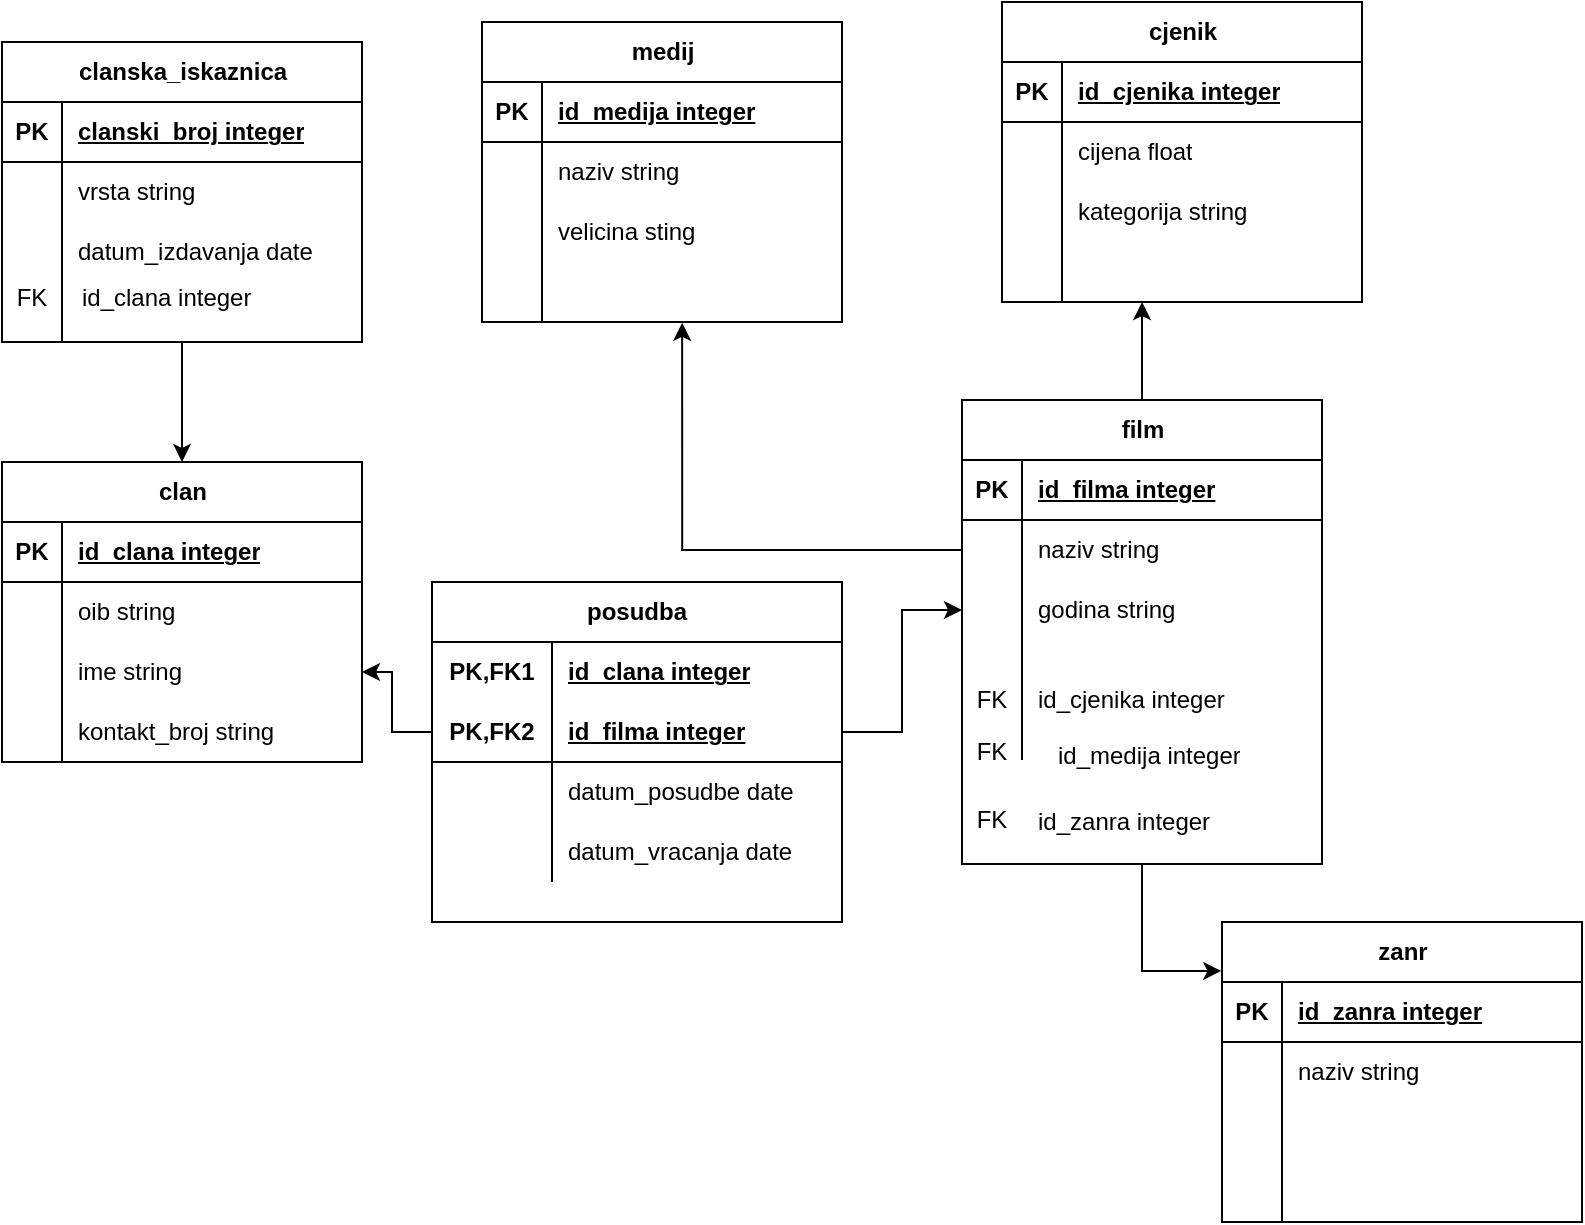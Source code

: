 <mxfile version="22.0.8" type="github">
  <diagram name="Page-1" id="g2O_qIjIIsldo5YEDlt4">
    <mxGraphModel dx="1002" dy="569" grid="1" gridSize="10" guides="1" tooltips="1" connect="1" arrows="1" fold="1" page="1" pageScale="1" pageWidth="850" pageHeight="1100" math="0" shadow="0">
      <root>
        <mxCell id="0" />
        <mxCell id="1" parent="0" />
        <mxCell id="cH8k-NXWdVs0Xkijq1Gc-28" value="clan" style="shape=table;startSize=30;container=1;collapsible=1;childLayout=tableLayout;fixedRows=1;rowLines=0;fontStyle=1;align=center;resizeLast=1;html=1;" vertex="1" parent="1">
          <mxGeometry x="30" y="270" width="180" height="150" as="geometry" />
        </mxCell>
        <mxCell id="cH8k-NXWdVs0Xkijq1Gc-29" value="" style="shape=tableRow;horizontal=0;startSize=0;swimlaneHead=0;swimlaneBody=0;fillColor=none;collapsible=0;dropTarget=0;points=[[0,0.5],[1,0.5]];portConstraint=eastwest;top=0;left=0;right=0;bottom=1;" vertex="1" parent="cH8k-NXWdVs0Xkijq1Gc-28">
          <mxGeometry y="30" width="180" height="30" as="geometry" />
        </mxCell>
        <mxCell id="cH8k-NXWdVs0Xkijq1Gc-30" value="PK" style="shape=partialRectangle;connectable=0;fillColor=none;top=0;left=0;bottom=0;right=0;fontStyle=1;overflow=hidden;whiteSpace=wrap;html=1;" vertex="1" parent="cH8k-NXWdVs0Xkijq1Gc-29">
          <mxGeometry width="30" height="30" as="geometry">
            <mxRectangle width="30" height="30" as="alternateBounds" />
          </mxGeometry>
        </mxCell>
        <mxCell id="cH8k-NXWdVs0Xkijq1Gc-31" value="id_clana integer" style="shape=partialRectangle;connectable=0;fillColor=none;top=0;left=0;bottom=0;right=0;align=left;spacingLeft=6;fontStyle=5;overflow=hidden;whiteSpace=wrap;html=1;" vertex="1" parent="cH8k-NXWdVs0Xkijq1Gc-29">
          <mxGeometry x="30" width="150" height="30" as="geometry">
            <mxRectangle width="150" height="30" as="alternateBounds" />
          </mxGeometry>
        </mxCell>
        <mxCell id="cH8k-NXWdVs0Xkijq1Gc-32" value="" style="shape=tableRow;horizontal=0;startSize=0;swimlaneHead=0;swimlaneBody=0;fillColor=none;collapsible=0;dropTarget=0;points=[[0,0.5],[1,0.5]];portConstraint=eastwest;top=0;left=0;right=0;bottom=0;" vertex="1" parent="cH8k-NXWdVs0Xkijq1Gc-28">
          <mxGeometry y="60" width="180" height="30" as="geometry" />
        </mxCell>
        <mxCell id="cH8k-NXWdVs0Xkijq1Gc-33" value="" style="shape=partialRectangle;connectable=0;fillColor=none;top=0;left=0;bottom=0;right=0;editable=1;overflow=hidden;whiteSpace=wrap;html=1;" vertex="1" parent="cH8k-NXWdVs0Xkijq1Gc-32">
          <mxGeometry width="30" height="30" as="geometry">
            <mxRectangle width="30" height="30" as="alternateBounds" />
          </mxGeometry>
        </mxCell>
        <mxCell id="cH8k-NXWdVs0Xkijq1Gc-34" value="oib string" style="shape=partialRectangle;connectable=0;fillColor=none;top=0;left=0;bottom=0;right=0;align=left;spacingLeft=6;overflow=hidden;whiteSpace=wrap;html=1;" vertex="1" parent="cH8k-NXWdVs0Xkijq1Gc-32">
          <mxGeometry x="30" width="150" height="30" as="geometry">
            <mxRectangle width="150" height="30" as="alternateBounds" />
          </mxGeometry>
        </mxCell>
        <mxCell id="cH8k-NXWdVs0Xkijq1Gc-35" value="" style="shape=tableRow;horizontal=0;startSize=0;swimlaneHead=0;swimlaneBody=0;fillColor=none;collapsible=0;dropTarget=0;points=[[0,0.5],[1,0.5]];portConstraint=eastwest;top=0;left=0;right=0;bottom=0;" vertex="1" parent="cH8k-NXWdVs0Xkijq1Gc-28">
          <mxGeometry y="90" width="180" height="30" as="geometry" />
        </mxCell>
        <mxCell id="cH8k-NXWdVs0Xkijq1Gc-36" value="" style="shape=partialRectangle;connectable=0;fillColor=none;top=0;left=0;bottom=0;right=0;editable=1;overflow=hidden;whiteSpace=wrap;html=1;" vertex="1" parent="cH8k-NXWdVs0Xkijq1Gc-35">
          <mxGeometry width="30" height="30" as="geometry">
            <mxRectangle width="30" height="30" as="alternateBounds" />
          </mxGeometry>
        </mxCell>
        <mxCell id="cH8k-NXWdVs0Xkijq1Gc-37" value="ime string&lt;span style=&quot;white-space: pre;&quot;&gt;&#x9;&lt;/span&gt;&lt;span style=&quot;white-space: pre;&quot;&gt;&#x9;&lt;/span&gt;" style="shape=partialRectangle;connectable=0;fillColor=none;top=0;left=0;bottom=0;right=0;align=left;spacingLeft=6;overflow=hidden;whiteSpace=wrap;html=1;" vertex="1" parent="cH8k-NXWdVs0Xkijq1Gc-35">
          <mxGeometry x="30" width="150" height="30" as="geometry">
            <mxRectangle width="150" height="30" as="alternateBounds" />
          </mxGeometry>
        </mxCell>
        <mxCell id="cH8k-NXWdVs0Xkijq1Gc-38" value="" style="shape=tableRow;horizontal=0;startSize=0;swimlaneHead=0;swimlaneBody=0;fillColor=none;collapsible=0;dropTarget=0;points=[[0,0.5],[1,0.5]];portConstraint=eastwest;top=0;left=0;right=0;bottom=0;" vertex="1" parent="cH8k-NXWdVs0Xkijq1Gc-28">
          <mxGeometry y="120" width="180" height="30" as="geometry" />
        </mxCell>
        <mxCell id="cH8k-NXWdVs0Xkijq1Gc-39" value="" style="shape=partialRectangle;connectable=0;fillColor=none;top=0;left=0;bottom=0;right=0;editable=1;overflow=hidden;whiteSpace=wrap;html=1;" vertex="1" parent="cH8k-NXWdVs0Xkijq1Gc-38">
          <mxGeometry width="30" height="30" as="geometry">
            <mxRectangle width="30" height="30" as="alternateBounds" />
          </mxGeometry>
        </mxCell>
        <mxCell id="cH8k-NXWdVs0Xkijq1Gc-40" value="kontakt_broj string" style="shape=partialRectangle;connectable=0;fillColor=none;top=0;left=0;bottom=0;right=0;align=left;spacingLeft=6;overflow=hidden;whiteSpace=wrap;html=1;" vertex="1" parent="cH8k-NXWdVs0Xkijq1Gc-38">
          <mxGeometry x="30" width="150" height="30" as="geometry">
            <mxRectangle width="150" height="30" as="alternateBounds" />
          </mxGeometry>
        </mxCell>
        <mxCell id="cH8k-NXWdVs0Xkijq1Gc-126" style="edgeStyle=orthogonalEdgeStyle;rounded=0;orthogonalLoop=1;jettySize=auto;html=1;entryX=0.5;entryY=0;entryDx=0;entryDy=0;" edge="1" parent="1" source="cH8k-NXWdVs0Xkijq1Gc-41" target="cH8k-NXWdVs0Xkijq1Gc-28">
          <mxGeometry relative="1" as="geometry" />
        </mxCell>
        <mxCell id="cH8k-NXWdVs0Xkijq1Gc-41" value="clanska_iskaznica" style="shape=table;startSize=30;container=1;collapsible=1;childLayout=tableLayout;fixedRows=1;rowLines=0;fontStyle=1;align=center;resizeLast=1;html=1;" vertex="1" parent="1">
          <mxGeometry x="30" y="60" width="180" height="150" as="geometry" />
        </mxCell>
        <mxCell id="cH8k-NXWdVs0Xkijq1Gc-42" value="" style="shape=tableRow;horizontal=0;startSize=0;swimlaneHead=0;swimlaneBody=0;fillColor=none;collapsible=0;dropTarget=0;points=[[0,0.5],[1,0.5]];portConstraint=eastwest;top=0;left=0;right=0;bottom=1;" vertex="1" parent="cH8k-NXWdVs0Xkijq1Gc-41">
          <mxGeometry y="30" width="180" height="30" as="geometry" />
        </mxCell>
        <mxCell id="cH8k-NXWdVs0Xkijq1Gc-43" value="PK" style="shape=partialRectangle;connectable=0;fillColor=none;top=0;left=0;bottom=0;right=0;fontStyle=1;overflow=hidden;whiteSpace=wrap;html=1;" vertex="1" parent="cH8k-NXWdVs0Xkijq1Gc-42">
          <mxGeometry width="30" height="30" as="geometry">
            <mxRectangle width="30" height="30" as="alternateBounds" />
          </mxGeometry>
        </mxCell>
        <mxCell id="cH8k-NXWdVs0Xkijq1Gc-44" value="clanski_broj integer" style="shape=partialRectangle;connectable=0;fillColor=none;top=0;left=0;bottom=0;right=0;align=left;spacingLeft=6;fontStyle=5;overflow=hidden;whiteSpace=wrap;html=1;" vertex="1" parent="cH8k-NXWdVs0Xkijq1Gc-42">
          <mxGeometry x="30" width="150" height="30" as="geometry">
            <mxRectangle width="150" height="30" as="alternateBounds" />
          </mxGeometry>
        </mxCell>
        <mxCell id="cH8k-NXWdVs0Xkijq1Gc-45" value="" style="shape=tableRow;horizontal=0;startSize=0;swimlaneHead=0;swimlaneBody=0;fillColor=none;collapsible=0;dropTarget=0;points=[[0,0.5],[1,0.5]];portConstraint=eastwest;top=0;left=0;right=0;bottom=0;" vertex="1" parent="cH8k-NXWdVs0Xkijq1Gc-41">
          <mxGeometry y="60" width="180" height="30" as="geometry" />
        </mxCell>
        <mxCell id="cH8k-NXWdVs0Xkijq1Gc-46" value="" style="shape=partialRectangle;connectable=0;fillColor=none;top=0;left=0;bottom=0;right=0;editable=1;overflow=hidden;whiteSpace=wrap;html=1;" vertex="1" parent="cH8k-NXWdVs0Xkijq1Gc-45">
          <mxGeometry width="30" height="30" as="geometry">
            <mxRectangle width="30" height="30" as="alternateBounds" />
          </mxGeometry>
        </mxCell>
        <mxCell id="cH8k-NXWdVs0Xkijq1Gc-47" value="vrsta string" style="shape=partialRectangle;connectable=0;fillColor=none;top=0;left=0;bottom=0;right=0;align=left;spacingLeft=6;overflow=hidden;whiteSpace=wrap;html=1;" vertex="1" parent="cH8k-NXWdVs0Xkijq1Gc-45">
          <mxGeometry x="30" width="150" height="30" as="geometry">
            <mxRectangle width="150" height="30" as="alternateBounds" />
          </mxGeometry>
        </mxCell>
        <mxCell id="cH8k-NXWdVs0Xkijq1Gc-48" value="" style="shape=tableRow;horizontal=0;startSize=0;swimlaneHead=0;swimlaneBody=0;fillColor=none;collapsible=0;dropTarget=0;points=[[0,0.5],[1,0.5]];portConstraint=eastwest;top=0;left=0;right=0;bottom=0;" vertex="1" parent="cH8k-NXWdVs0Xkijq1Gc-41">
          <mxGeometry y="90" width="180" height="30" as="geometry" />
        </mxCell>
        <mxCell id="cH8k-NXWdVs0Xkijq1Gc-49" value="" style="shape=partialRectangle;connectable=0;fillColor=none;top=0;left=0;bottom=0;right=0;editable=1;overflow=hidden;whiteSpace=wrap;html=1;" vertex="1" parent="cH8k-NXWdVs0Xkijq1Gc-48">
          <mxGeometry width="30" height="30" as="geometry">
            <mxRectangle width="30" height="30" as="alternateBounds" />
          </mxGeometry>
        </mxCell>
        <mxCell id="cH8k-NXWdVs0Xkijq1Gc-50" value="datum_izdavanja date" style="shape=partialRectangle;connectable=0;fillColor=none;top=0;left=0;bottom=0;right=0;align=left;spacingLeft=6;overflow=hidden;whiteSpace=wrap;html=1;" vertex="1" parent="cH8k-NXWdVs0Xkijq1Gc-48">
          <mxGeometry x="30" width="150" height="30" as="geometry">
            <mxRectangle width="150" height="30" as="alternateBounds" />
          </mxGeometry>
        </mxCell>
        <mxCell id="cH8k-NXWdVs0Xkijq1Gc-51" value="" style="shape=tableRow;horizontal=0;startSize=0;swimlaneHead=0;swimlaneBody=0;fillColor=none;collapsible=0;dropTarget=0;points=[[0,0.5],[1,0.5]];portConstraint=eastwest;top=0;left=0;right=0;bottom=0;" vertex="1" parent="cH8k-NXWdVs0Xkijq1Gc-41">
          <mxGeometry y="120" width="180" height="30" as="geometry" />
        </mxCell>
        <mxCell id="cH8k-NXWdVs0Xkijq1Gc-52" value="" style="shape=partialRectangle;connectable=0;fillColor=none;top=0;left=0;bottom=0;right=0;editable=1;overflow=hidden;whiteSpace=wrap;html=1;" vertex="1" parent="cH8k-NXWdVs0Xkijq1Gc-51">
          <mxGeometry width="30" height="30" as="geometry">
            <mxRectangle width="30" height="30" as="alternateBounds" />
          </mxGeometry>
        </mxCell>
        <mxCell id="cH8k-NXWdVs0Xkijq1Gc-53" value="" style="shape=partialRectangle;connectable=0;fillColor=none;top=0;left=0;bottom=0;right=0;align=left;spacingLeft=6;overflow=hidden;whiteSpace=wrap;html=1;" vertex="1" parent="cH8k-NXWdVs0Xkijq1Gc-51">
          <mxGeometry x="30" width="150" height="30" as="geometry">
            <mxRectangle width="150" height="30" as="alternateBounds" />
          </mxGeometry>
        </mxCell>
        <mxCell id="cH8k-NXWdVs0Xkijq1Gc-54" value="film" style="shape=table;startSize=30;container=1;collapsible=1;childLayout=tableLayout;fixedRows=1;rowLines=0;fontStyle=1;align=center;resizeLast=1;html=1;" vertex="1" parent="1">
          <mxGeometry x="510" y="239" width="180" height="232" as="geometry" />
        </mxCell>
        <mxCell id="cH8k-NXWdVs0Xkijq1Gc-55" value="" style="shape=tableRow;horizontal=0;startSize=0;swimlaneHead=0;swimlaneBody=0;fillColor=none;collapsible=0;dropTarget=0;points=[[0,0.5],[1,0.5]];portConstraint=eastwest;top=0;left=0;right=0;bottom=1;" vertex="1" parent="cH8k-NXWdVs0Xkijq1Gc-54">
          <mxGeometry y="30" width="180" height="30" as="geometry" />
        </mxCell>
        <mxCell id="cH8k-NXWdVs0Xkijq1Gc-56" value="PK" style="shape=partialRectangle;connectable=0;fillColor=none;top=0;left=0;bottom=0;right=0;fontStyle=1;overflow=hidden;whiteSpace=wrap;html=1;" vertex="1" parent="cH8k-NXWdVs0Xkijq1Gc-55">
          <mxGeometry width="30" height="30" as="geometry">
            <mxRectangle width="30" height="30" as="alternateBounds" />
          </mxGeometry>
        </mxCell>
        <mxCell id="cH8k-NXWdVs0Xkijq1Gc-57" value="id_filma integer" style="shape=partialRectangle;connectable=0;fillColor=none;top=0;left=0;bottom=0;right=0;align=left;spacingLeft=6;fontStyle=5;overflow=hidden;whiteSpace=wrap;html=1;" vertex="1" parent="cH8k-NXWdVs0Xkijq1Gc-55">
          <mxGeometry x="30" width="150" height="30" as="geometry">
            <mxRectangle width="150" height="30" as="alternateBounds" />
          </mxGeometry>
        </mxCell>
        <mxCell id="cH8k-NXWdVs0Xkijq1Gc-58" value="" style="shape=tableRow;horizontal=0;startSize=0;swimlaneHead=0;swimlaneBody=0;fillColor=none;collapsible=0;dropTarget=0;points=[[0,0.5],[1,0.5]];portConstraint=eastwest;top=0;left=0;right=0;bottom=0;" vertex="1" parent="cH8k-NXWdVs0Xkijq1Gc-54">
          <mxGeometry y="60" width="180" height="30" as="geometry" />
        </mxCell>
        <mxCell id="cH8k-NXWdVs0Xkijq1Gc-59" value="" style="shape=partialRectangle;connectable=0;fillColor=none;top=0;left=0;bottom=0;right=0;editable=1;overflow=hidden;whiteSpace=wrap;html=1;" vertex="1" parent="cH8k-NXWdVs0Xkijq1Gc-58">
          <mxGeometry width="30" height="30" as="geometry">
            <mxRectangle width="30" height="30" as="alternateBounds" />
          </mxGeometry>
        </mxCell>
        <mxCell id="cH8k-NXWdVs0Xkijq1Gc-60" value="naziv string" style="shape=partialRectangle;connectable=0;fillColor=none;top=0;left=0;bottom=0;right=0;align=left;spacingLeft=6;overflow=hidden;whiteSpace=wrap;html=1;" vertex="1" parent="cH8k-NXWdVs0Xkijq1Gc-58">
          <mxGeometry x="30" width="150" height="30" as="geometry">
            <mxRectangle width="150" height="30" as="alternateBounds" />
          </mxGeometry>
        </mxCell>
        <mxCell id="cH8k-NXWdVs0Xkijq1Gc-61" value="" style="shape=tableRow;horizontal=0;startSize=0;swimlaneHead=0;swimlaneBody=0;fillColor=none;collapsible=0;dropTarget=0;points=[[0,0.5],[1,0.5]];portConstraint=eastwest;top=0;left=0;right=0;bottom=0;" vertex="1" parent="cH8k-NXWdVs0Xkijq1Gc-54">
          <mxGeometry y="90" width="180" height="30" as="geometry" />
        </mxCell>
        <mxCell id="cH8k-NXWdVs0Xkijq1Gc-62" value="" style="shape=partialRectangle;connectable=0;fillColor=none;top=0;left=0;bottom=0;right=0;editable=1;overflow=hidden;whiteSpace=wrap;html=1;" vertex="1" parent="cH8k-NXWdVs0Xkijq1Gc-61">
          <mxGeometry width="30" height="30" as="geometry">
            <mxRectangle width="30" height="30" as="alternateBounds" />
          </mxGeometry>
        </mxCell>
        <mxCell id="cH8k-NXWdVs0Xkijq1Gc-63" value="godina string&lt;span style=&quot;white-space: pre;&quot;&gt;&#x9;&lt;/span&gt;&lt;span style=&quot;white-space: pre;&quot;&gt;&#x9;&lt;/span&gt;" style="shape=partialRectangle;connectable=0;fillColor=none;top=0;left=0;bottom=0;right=0;align=left;spacingLeft=6;overflow=hidden;whiteSpace=wrap;html=1;" vertex="1" parent="cH8k-NXWdVs0Xkijq1Gc-61">
          <mxGeometry x="30" width="150" height="30" as="geometry">
            <mxRectangle width="150" height="30" as="alternateBounds" />
          </mxGeometry>
        </mxCell>
        <mxCell id="cH8k-NXWdVs0Xkijq1Gc-64" value="" style="shape=tableRow;horizontal=0;startSize=0;swimlaneHead=0;swimlaneBody=0;fillColor=none;collapsible=0;dropTarget=0;points=[[0,0.5],[1,0.5]];portConstraint=eastwest;top=0;left=0;right=0;bottom=0;" vertex="1" parent="cH8k-NXWdVs0Xkijq1Gc-54">
          <mxGeometry y="120" width="180" height="60" as="geometry" />
        </mxCell>
        <mxCell id="cH8k-NXWdVs0Xkijq1Gc-65" value="FK" style="shape=partialRectangle;connectable=0;fillColor=none;top=0;left=0;bottom=0;right=0;editable=1;overflow=hidden;whiteSpace=wrap;html=1;" vertex="1" parent="cH8k-NXWdVs0Xkijq1Gc-64">
          <mxGeometry width="30" height="60" as="geometry">
            <mxRectangle width="30" height="60" as="alternateBounds" />
          </mxGeometry>
        </mxCell>
        <mxCell id="cH8k-NXWdVs0Xkijq1Gc-66" value="id_cjenika integer&amp;nbsp;" style="shape=partialRectangle;connectable=0;fillColor=none;top=0;left=0;bottom=0;right=0;align=left;spacingLeft=6;overflow=hidden;whiteSpace=wrap;html=1;" vertex="1" parent="cH8k-NXWdVs0Xkijq1Gc-64">
          <mxGeometry x="30" width="150" height="60" as="geometry">
            <mxRectangle width="150" height="60" as="alternateBounds" />
          </mxGeometry>
        </mxCell>
        <mxCell id="cH8k-NXWdVs0Xkijq1Gc-67" value="cjenik" style="shape=table;startSize=30;container=1;collapsible=1;childLayout=tableLayout;fixedRows=1;rowLines=0;fontStyle=1;align=center;resizeLast=1;html=1;" vertex="1" parent="1">
          <mxGeometry x="530" y="40" width="180" height="150" as="geometry" />
        </mxCell>
        <mxCell id="cH8k-NXWdVs0Xkijq1Gc-68" value="" style="shape=tableRow;horizontal=0;startSize=0;swimlaneHead=0;swimlaneBody=0;fillColor=none;collapsible=0;dropTarget=0;points=[[0,0.5],[1,0.5]];portConstraint=eastwest;top=0;left=0;right=0;bottom=1;" vertex="1" parent="cH8k-NXWdVs0Xkijq1Gc-67">
          <mxGeometry y="30" width="180" height="30" as="geometry" />
        </mxCell>
        <mxCell id="cH8k-NXWdVs0Xkijq1Gc-69" value="PK" style="shape=partialRectangle;connectable=0;fillColor=none;top=0;left=0;bottom=0;right=0;fontStyle=1;overflow=hidden;whiteSpace=wrap;html=1;" vertex="1" parent="cH8k-NXWdVs0Xkijq1Gc-68">
          <mxGeometry width="30" height="30" as="geometry">
            <mxRectangle width="30" height="30" as="alternateBounds" />
          </mxGeometry>
        </mxCell>
        <mxCell id="cH8k-NXWdVs0Xkijq1Gc-70" value="id_cjenika integer" style="shape=partialRectangle;connectable=0;fillColor=none;top=0;left=0;bottom=0;right=0;align=left;spacingLeft=6;fontStyle=5;overflow=hidden;whiteSpace=wrap;html=1;" vertex="1" parent="cH8k-NXWdVs0Xkijq1Gc-68">
          <mxGeometry x="30" width="150" height="30" as="geometry">
            <mxRectangle width="150" height="30" as="alternateBounds" />
          </mxGeometry>
        </mxCell>
        <mxCell id="cH8k-NXWdVs0Xkijq1Gc-71" value="" style="shape=tableRow;horizontal=0;startSize=0;swimlaneHead=0;swimlaneBody=0;fillColor=none;collapsible=0;dropTarget=0;points=[[0,0.5],[1,0.5]];portConstraint=eastwest;top=0;left=0;right=0;bottom=0;" vertex="1" parent="cH8k-NXWdVs0Xkijq1Gc-67">
          <mxGeometry y="60" width="180" height="30" as="geometry" />
        </mxCell>
        <mxCell id="cH8k-NXWdVs0Xkijq1Gc-72" value="" style="shape=partialRectangle;connectable=0;fillColor=none;top=0;left=0;bottom=0;right=0;editable=1;overflow=hidden;whiteSpace=wrap;html=1;" vertex="1" parent="cH8k-NXWdVs0Xkijq1Gc-71">
          <mxGeometry width="30" height="30" as="geometry">
            <mxRectangle width="30" height="30" as="alternateBounds" />
          </mxGeometry>
        </mxCell>
        <mxCell id="cH8k-NXWdVs0Xkijq1Gc-73" value="cijena float" style="shape=partialRectangle;connectable=0;fillColor=none;top=0;left=0;bottom=0;right=0;align=left;spacingLeft=6;overflow=hidden;whiteSpace=wrap;html=1;" vertex="1" parent="cH8k-NXWdVs0Xkijq1Gc-71">
          <mxGeometry x="30" width="150" height="30" as="geometry">
            <mxRectangle width="150" height="30" as="alternateBounds" />
          </mxGeometry>
        </mxCell>
        <mxCell id="cH8k-NXWdVs0Xkijq1Gc-74" value="" style="shape=tableRow;horizontal=0;startSize=0;swimlaneHead=0;swimlaneBody=0;fillColor=none;collapsible=0;dropTarget=0;points=[[0,0.5],[1,0.5]];portConstraint=eastwest;top=0;left=0;right=0;bottom=0;" vertex="1" parent="cH8k-NXWdVs0Xkijq1Gc-67">
          <mxGeometry y="90" width="180" height="30" as="geometry" />
        </mxCell>
        <mxCell id="cH8k-NXWdVs0Xkijq1Gc-75" value="" style="shape=partialRectangle;connectable=0;fillColor=none;top=0;left=0;bottom=0;right=0;editable=1;overflow=hidden;whiteSpace=wrap;html=1;" vertex="1" parent="cH8k-NXWdVs0Xkijq1Gc-74">
          <mxGeometry width="30" height="30" as="geometry">
            <mxRectangle width="30" height="30" as="alternateBounds" />
          </mxGeometry>
        </mxCell>
        <mxCell id="cH8k-NXWdVs0Xkijq1Gc-76" value="kategorija string&lt;span style=&quot;white-space: pre;&quot;&gt;&#x9;&lt;/span&gt;&lt;span style=&quot;white-space: pre;&quot;&gt;&#x9;&lt;/span&gt;" style="shape=partialRectangle;connectable=0;fillColor=none;top=0;left=0;bottom=0;right=0;align=left;spacingLeft=6;overflow=hidden;whiteSpace=wrap;html=1;" vertex="1" parent="cH8k-NXWdVs0Xkijq1Gc-74">
          <mxGeometry x="30" width="150" height="30" as="geometry">
            <mxRectangle width="150" height="30" as="alternateBounds" />
          </mxGeometry>
        </mxCell>
        <mxCell id="cH8k-NXWdVs0Xkijq1Gc-77" value="" style="shape=tableRow;horizontal=0;startSize=0;swimlaneHead=0;swimlaneBody=0;fillColor=none;collapsible=0;dropTarget=0;points=[[0,0.5],[1,0.5]];portConstraint=eastwest;top=0;left=0;right=0;bottom=0;" vertex="1" parent="cH8k-NXWdVs0Xkijq1Gc-67">
          <mxGeometry y="120" width="180" height="30" as="geometry" />
        </mxCell>
        <mxCell id="cH8k-NXWdVs0Xkijq1Gc-78" value="" style="shape=partialRectangle;connectable=0;fillColor=none;top=0;left=0;bottom=0;right=0;editable=1;overflow=hidden;whiteSpace=wrap;html=1;" vertex="1" parent="cH8k-NXWdVs0Xkijq1Gc-77">
          <mxGeometry width="30" height="30" as="geometry">
            <mxRectangle width="30" height="30" as="alternateBounds" />
          </mxGeometry>
        </mxCell>
        <mxCell id="cH8k-NXWdVs0Xkijq1Gc-79" value="" style="shape=partialRectangle;connectable=0;fillColor=none;top=0;left=0;bottom=0;right=0;align=left;spacingLeft=6;overflow=hidden;whiteSpace=wrap;html=1;" vertex="1" parent="cH8k-NXWdVs0Xkijq1Gc-77">
          <mxGeometry x="30" width="150" height="30" as="geometry">
            <mxRectangle width="150" height="30" as="alternateBounds" />
          </mxGeometry>
        </mxCell>
        <mxCell id="cH8k-NXWdVs0Xkijq1Gc-80" value="medij" style="shape=table;startSize=30;container=1;collapsible=1;childLayout=tableLayout;fixedRows=1;rowLines=0;fontStyle=1;align=center;resizeLast=1;html=1;" vertex="1" parent="1">
          <mxGeometry x="270" y="50" width="180" height="150" as="geometry" />
        </mxCell>
        <mxCell id="cH8k-NXWdVs0Xkijq1Gc-81" value="" style="shape=tableRow;horizontal=0;startSize=0;swimlaneHead=0;swimlaneBody=0;fillColor=none;collapsible=0;dropTarget=0;points=[[0,0.5],[1,0.5]];portConstraint=eastwest;top=0;left=0;right=0;bottom=1;" vertex="1" parent="cH8k-NXWdVs0Xkijq1Gc-80">
          <mxGeometry y="30" width="180" height="30" as="geometry" />
        </mxCell>
        <mxCell id="cH8k-NXWdVs0Xkijq1Gc-82" value="PK" style="shape=partialRectangle;connectable=0;fillColor=none;top=0;left=0;bottom=0;right=0;fontStyle=1;overflow=hidden;whiteSpace=wrap;html=1;" vertex="1" parent="cH8k-NXWdVs0Xkijq1Gc-81">
          <mxGeometry width="30" height="30" as="geometry">
            <mxRectangle width="30" height="30" as="alternateBounds" />
          </mxGeometry>
        </mxCell>
        <mxCell id="cH8k-NXWdVs0Xkijq1Gc-83" value="id_medija integer" style="shape=partialRectangle;connectable=0;fillColor=none;top=0;left=0;bottom=0;right=0;align=left;spacingLeft=6;fontStyle=5;overflow=hidden;whiteSpace=wrap;html=1;" vertex="1" parent="cH8k-NXWdVs0Xkijq1Gc-81">
          <mxGeometry x="30" width="150" height="30" as="geometry">
            <mxRectangle width="150" height="30" as="alternateBounds" />
          </mxGeometry>
        </mxCell>
        <mxCell id="cH8k-NXWdVs0Xkijq1Gc-84" value="" style="shape=tableRow;horizontal=0;startSize=0;swimlaneHead=0;swimlaneBody=0;fillColor=none;collapsible=0;dropTarget=0;points=[[0,0.5],[1,0.5]];portConstraint=eastwest;top=0;left=0;right=0;bottom=0;" vertex="1" parent="cH8k-NXWdVs0Xkijq1Gc-80">
          <mxGeometry y="60" width="180" height="30" as="geometry" />
        </mxCell>
        <mxCell id="cH8k-NXWdVs0Xkijq1Gc-85" value="" style="shape=partialRectangle;connectable=0;fillColor=none;top=0;left=0;bottom=0;right=0;editable=1;overflow=hidden;whiteSpace=wrap;html=1;" vertex="1" parent="cH8k-NXWdVs0Xkijq1Gc-84">
          <mxGeometry width="30" height="30" as="geometry">
            <mxRectangle width="30" height="30" as="alternateBounds" />
          </mxGeometry>
        </mxCell>
        <mxCell id="cH8k-NXWdVs0Xkijq1Gc-86" value="naziv string" style="shape=partialRectangle;connectable=0;fillColor=none;top=0;left=0;bottom=0;right=0;align=left;spacingLeft=6;overflow=hidden;whiteSpace=wrap;html=1;" vertex="1" parent="cH8k-NXWdVs0Xkijq1Gc-84">
          <mxGeometry x="30" width="150" height="30" as="geometry">
            <mxRectangle width="150" height="30" as="alternateBounds" />
          </mxGeometry>
        </mxCell>
        <mxCell id="cH8k-NXWdVs0Xkijq1Gc-87" value="" style="shape=tableRow;horizontal=0;startSize=0;swimlaneHead=0;swimlaneBody=0;fillColor=none;collapsible=0;dropTarget=0;points=[[0,0.5],[1,0.5]];portConstraint=eastwest;top=0;left=0;right=0;bottom=0;" vertex="1" parent="cH8k-NXWdVs0Xkijq1Gc-80">
          <mxGeometry y="90" width="180" height="30" as="geometry" />
        </mxCell>
        <mxCell id="cH8k-NXWdVs0Xkijq1Gc-88" value="" style="shape=partialRectangle;connectable=0;fillColor=none;top=0;left=0;bottom=0;right=0;editable=1;overflow=hidden;whiteSpace=wrap;html=1;" vertex="1" parent="cH8k-NXWdVs0Xkijq1Gc-87">
          <mxGeometry width="30" height="30" as="geometry">
            <mxRectangle width="30" height="30" as="alternateBounds" />
          </mxGeometry>
        </mxCell>
        <mxCell id="cH8k-NXWdVs0Xkijq1Gc-89" value="velicina sting&lt;span style=&quot;white-space: pre;&quot;&gt;&#x9;&lt;/span&gt;&lt;span style=&quot;white-space: pre;&quot;&gt;&#x9;&lt;/span&gt;" style="shape=partialRectangle;connectable=0;fillColor=none;top=0;left=0;bottom=0;right=0;align=left;spacingLeft=6;overflow=hidden;whiteSpace=wrap;html=1;" vertex="1" parent="cH8k-NXWdVs0Xkijq1Gc-87">
          <mxGeometry x="30" width="150" height="30" as="geometry">
            <mxRectangle width="150" height="30" as="alternateBounds" />
          </mxGeometry>
        </mxCell>
        <mxCell id="cH8k-NXWdVs0Xkijq1Gc-90" value="" style="shape=tableRow;horizontal=0;startSize=0;swimlaneHead=0;swimlaneBody=0;fillColor=none;collapsible=0;dropTarget=0;points=[[0,0.5],[1,0.5]];portConstraint=eastwest;top=0;left=0;right=0;bottom=0;" vertex="1" parent="cH8k-NXWdVs0Xkijq1Gc-80">
          <mxGeometry y="120" width="180" height="30" as="geometry" />
        </mxCell>
        <mxCell id="cH8k-NXWdVs0Xkijq1Gc-91" value="" style="shape=partialRectangle;connectable=0;fillColor=none;top=0;left=0;bottom=0;right=0;editable=1;overflow=hidden;whiteSpace=wrap;html=1;" vertex="1" parent="cH8k-NXWdVs0Xkijq1Gc-90">
          <mxGeometry width="30" height="30" as="geometry">
            <mxRectangle width="30" height="30" as="alternateBounds" />
          </mxGeometry>
        </mxCell>
        <mxCell id="cH8k-NXWdVs0Xkijq1Gc-92" value="" style="shape=partialRectangle;connectable=0;fillColor=none;top=0;left=0;bottom=0;right=0;align=left;spacingLeft=6;overflow=hidden;whiteSpace=wrap;html=1;" vertex="1" parent="cH8k-NXWdVs0Xkijq1Gc-90">
          <mxGeometry x="30" width="150" height="30" as="geometry">
            <mxRectangle width="150" height="30" as="alternateBounds" />
          </mxGeometry>
        </mxCell>
        <mxCell id="cH8k-NXWdVs0Xkijq1Gc-93" value="zanr" style="shape=table;startSize=30;container=1;collapsible=1;childLayout=tableLayout;fixedRows=1;rowLines=0;fontStyle=1;align=center;resizeLast=1;html=1;" vertex="1" parent="1">
          <mxGeometry x="640" y="500" width="180" height="150" as="geometry" />
        </mxCell>
        <mxCell id="cH8k-NXWdVs0Xkijq1Gc-94" value="" style="shape=tableRow;horizontal=0;startSize=0;swimlaneHead=0;swimlaneBody=0;fillColor=none;collapsible=0;dropTarget=0;points=[[0,0.5],[1,0.5]];portConstraint=eastwest;top=0;left=0;right=0;bottom=1;" vertex="1" parent="cH8k-NXWdVs0Xkijq1Gc-93">
          <mxGeometry y="30" width="180" height="30" as="geometry" />
        </mxCell>
        <mxCell id="cH8k-NXWdVs0Xkijq1Gc-95" value="PK" style="shape=partialRectangle;connectable=0;fillColor=none;top=0;left=0;bottom=0;right=0;fontStyle=1;overflow=hidden;whiteSpace=wrap;html=1;" vertex="1" parent="cH8k-NXWdVs0Xkijq1Gc-94">
          <mxGeometry width="30" height="30" as="geometry">
            <mxRectangle width="30" height="30" as="alternateBounds" />
          </mxGeometry>
        </mxCell>
        <mxCell id="cH8k-NXWdVs0Xkijq1Gc-96" value="id_zanra integer" style="shape=partialRectangle;connectable=0;fillColor=none;top=0;left=0;bottom=0;right=0;align=left;spacingLeft=6;fontStyle=5;overflow=hidden;whiteSpace=wrap;html=1;" vertex="1" parent="cH8k-NXWdVs0Xkijq1Gc-94">
          <mxGeometry x="30" width="150" height="30" as="geometry">
            <mxRectangle width="150" height="30" as="alternateBounds" />
          </mxGeometry>
        </mxCell>
        <mxCell id="cH8k-NXWdVs0Xkijq1Gc-97" value="" style="shape=tableRow;horizontal=0;startSize=0;swimlaneHead=0;swimlaneBody=0;fillColor=none;collapsible=0;dropTarget=0;points=[[0,0.5],[1,0.5]];portConstraint=eastwest;top=0;left=0;right=0;bottom=0;" vertex="1" parent="cH8k-NXWdVs0Xkijq1Gc-93">
          <mxGeometry y="60" width="180" height="30" as="geometry" />
        </mxCell>
        <mxCell id="cH8k-NXWdVs0Xkijq1Gc-98" value="" style="shape=partialRectangle;connectable=0;fillColor=none;top=0;left=0;bottom=0;right=0;editable=1;overflow=hidden;whiteSpace=wrap;html=1;" vertex="1" parent="cH8k-NXWdVs0Xkijq1Gc-97">
          <mxGeometry width="30" height="30" as="geometry">
            <mxRectangle width="30" height="30" as="alternateBounds" />
          </mxGeometry>
        </mxCell>
        <mxCell id="cH8k-NXWdVs0Xkijq1Gc-99" value="naziv string" style="shape=partialRectangle;connectable=0;fillColor=none;top=0;left=0;bottom=0;right=0;align=left;spacingLeft=6;overflow=hidden;whiteSpace=wrap;html=1;" vertex="1" parent="cH8k-NXWdVs0Xkijq1Gc-97">
          <mxGeometry x="30" width="150" height="30" as="geometry">
            <mxRectangle width="150" height="30" as="alternateBounds" />
          </mxGeometry>
        </mxCell>
        <mxCell id="cH8k-NXWdVs0Xkijq1Gc-100" value="" style="shape=tableRow;horizontal=0;startSize=0;swimlaneHead=0;swimlaneBody=0;fillColor=none;collapsible=0;dropTarget=0;points=[[0,0.5],[1,0.5]];portConstraint=eastwest;top=0;left=0;right=0;bottom=0;" vertex="1" parent="cH8k-NXWdVs0Xkijq1Gc-93">
          <mxGeometry y="90" width="180" height="30" as="geometry" />
        </mxCell>
        <mxCell id="cH8k-NXWdVs0Xkijq1Gc-101" value="" style="shape=partialRectangle;connectable=0;fillColor=none;top=0;left=0;bottom=0;right=0;editable=1;overflow=hidden;whiteSpace=wrap;html=1;" vertex="1" parent="cH8k-NXWdVs0Xkijq1Gc-100">
          <mxGeometry width="30" height="30" as="geometry">
            <mxRectangle width="30" height="30" as="alternateBounds" />
          </mxGeometry>
        </mxCell>
        <mxCell id="cH8k-NXWdVs0Xkijq1Gc-102" value="" style="shape=partialRectangle;connectable=0;fillColor=none;top=0;left=0;bottom=0;right=0;align=left;spacingLeft=6;overflow=hidden;whiteSpace=wrap;html=1;" vertex="1" parent="cH8k-NXWdVs0Xkijq1Gc-100">
          <mxGeometry x="30" width="150" height="30" as="geometry">
            <mxRectangle width="150" height="30" as="alternateBounds" />
          </mxGeometry>
        </mxCell>
        <mxCell id="cH8k-NXWdVs0Xkijq1Gc-103" value="" style="shape=tableRow;horizontal=0;startSize=0;swimlaneHead=0;swimlaneBody=0;fillColor=none;collapsible=0;dropTarget=0;points=[[0,0.5],[1,0.5]];portConstraint=eastwest;top=0;left=0;right=0;bottom=0;" vertex="1" parent="cH8k-NXWdVs0Xkijq1Gc-93">
          <mxGeometry y="120" width="180" height="30" as="geometry" />
        </mxCell>
        <mxCell id="cH8k-NXWdVs0Xkijq1Gc-104" value="" style="shape=partialRectangle;connectable=0;fillColor=none;top=0;left=0;bottom=0;right=0;editable=1;overflow=hidden;whiteSpace=wrap;html=1;" vertex="1" parent="cH8k-NXWdVs0Xkijq1Gc-103">
          <mxGeometry width="30" height="30" as="geometry">
            <mxRectangle width="30" height="30" as="alternateBounds" />
          </mxGeometry>
        </mxCell>
        <mxCell id="cH8k-NXWdVs0Xkijq1Gc-105" value="" style="shape=partialRectangle;connectable=0;fillColor=none;top=0;left=0;bottom=0;right=0;align=left;spacingLeft=6;overflow=hidden;whiteSpace=wrap;html=1;" vertex="1" parent="cH8k-NXWdVs0Xkijq1Gc-103">
          <mxGeometry x="30" width="150" height="30" as="geometry">
            <mxRectangle width="150" height="30" as="alternateBounds" />
          </mxGeometry>
        </mxCell>
        <mxCell id="cH8k-NXWdVs0Xkijq1Gc-106" value="posudba" style="shape=table;startSize=30;container=1;collapsible=1;childLayout=tableLayout;fixedRows=1;rowLines=0;fontStyle=1;align=center;resizeLast=1;html=1;whiteSpace=wrap;" vertex="1" parent="1">
          <mxGeometry x="245" y="330" width="205" height="170" as="geometry" />
        </mxCell>
        <mxCell id="cH8k-NXWdVs0Xkijq1Gc-107" value="" style="shape=tableRow;horizontal=0;startSize=0;swimlaneHead=0;swimlaneBody=0;fillColor=none;collapsible=0;dropTarget=0;points=[[0,0.5],[1,0.5]];portConstraint=eastwest;top=0;left=0;right=0;bottom=0;html=1;" vertex="1" parent="cH8k-NXWdVs0Xkijq1Gc-106">
          <mxGeometry y="30" width="205" height="30" as="geometry" />
        </mxCell>
        <mxCell id="cH8k-NXWdVs0Xkijq1Gc-108" value="PK,FK1" style="shape=partialRectangle;connectable=0;fillColor=none;top=0;left=0;bottom=0;right=0;fontStyle=1;overflow=hidden;html=1;whiteSpace=wrap;" vertex="1" parent="cH8k-NXWdVs0Xkijq1Gc-107">
          <mxGeometry width="60" height="30" as="geometry">
            <mxRectangle width="60" height="30" as="alternateBounds" />
          </mxGeometry>
        </mxCell>
        <mxCell id="cH8k-NXWdVs0Xkijq1Gc-109" value="id_clana integer" style="shape=partialRectangle;connectable=0;fillColor=none;top=0;left=0;bottom=0;right=0;align=left;spacingLeft=6;fontStyle=5;overflow=hidden;html=1;whiteSpace=wrap;" vertex="1" parent="cH8k-NXWdVs0Xkijq1Gc-107">
          <mxGeometry x="60" width="145" height="30" as="geometry">
            <mxRectangle width="145" height="30" as="alternateBounds" />
          </mxGeometry>
        </mxCell>
        <mxCell id="cH8k-NXWdVs0Xkijq1Gc-110" value="" style="shape=tableRow;horizontal=0;startSize=0;swimlaneHead=0;swimlaneBody=0;fillColor=none;collapsible=0;dropTarget=0;points=[[0,0.5],[1,0.5]];portConstraint=eastwest;top=0;left=0;right=0;bottom=1;html=1;" vertex="1" parent="cH8k-NXWdVs0Xkijq1Gc-106">
          <mxGeometry y="60" width="205" height="30" as="geometry" />
        </mxCell>
        <mxCell id="cH8k-NXWdVs0Xkijq1Gc-111" value="PK,FK2" style="shape=partialRectangle;connectable=0;fillColor=none;top=0;left=0;bottom=0;right=0;fontStyle=1;overflow=hidden;html=1;whiteSpace=wrap;" vertex="1" parent="cH8k-NXWdVs0Xkijq1Gc-110">
          <mxGeometry width="60" height="30" as="geometry">
            <mxRectangle width="60" height="30" as="alternateBounds" />
          </mxGeometry>
        </mxCell>
        <mxCell id="cH8k-NXWdVs0Xkijq1Gc-112" value="id_filma integer" style="shape=partialRectangle;connectable=0;fillColor=none;top=0;left=0;bottom=0;right=0;align=left;spacingLeft=6;fontStyle=5;overflow=hidden;html=1;whiteSpace=wrap;" vertex="1" parent="cH8k-NXWdVs0Xkijq1Gc-110">
          <mxGeometry x="60" width="145" height="30" as="geometry">
            <mxRectangle width="145" height="30" as="alternateBounds" />
          </mxGeometry>
        </mxCell>
        <mxCell id="cH8k-NXWdVs0Xkijq1Gc-113" value="" style="shape=tableRow;horizontal=0;startSize=0;swimlaneHead=0;swimlaneBody=0;fillColor=none;collapsible=0;dropTarget=0;points=[[0,0.5],[1,0.5]];portConstraint=eastwest;top=0;left=0;right=0;bottom=0;html=1;" vertex="1" parent="cH8k-NXWdVs0Xkijq1Gc-106">
          <mxGeometry y="90" width="205" height="30" as="geometry" />
        </mxCell>
        <mxCell id="cH8k-NXWdVs0Xkijq1Gc-114" value="" style="shape=partialRectangle;connectable=0;fillColor=none;top=0;left=0;bottom=0;right=0;editable=1;overflow=hidden;html=1;whiteSpace=wrap;" vertex="1" parent="cH8k-NXWdVs0Xkijq1Gc-113">
          <mxGeometry width="60" height="30" as="geometry">
            <mxRectangle width="60" height="30" as="alternateBounds" />
          </mxGeometry>
        </mxCell>
        <mxCell id="cH8k-NXWdVs0Xkijq1Gc-115" value="datum_posudbe date" style="shape=partialRectangle;connectable=0;fillColor=none;top=0;left=0;bottom=0;right=0;align=left;spacingLeft=6;overflow=hidden;html=1;whiteSpace=wrap;" vertex="1" parent="cH8k-NXWdVs0Xkijq1Gc-113">
          <mxGeometry x="60" width="145" height="30" as="geometry">
            <mxRectangle width="145" height="30" as="alternateBounds" />
          </mxGeometry>
        </mxCell>
        <mxCell id="cH8k-NXWdVs0Xkijq1Gc-116" value="" style="shape=tableRow;horizontal=0;startSize=0;swimlaneHead=0;swimlaneBody=0;fillColor=none;collapsible=0;dropTarget=0;points=[[0,0.5],[1,0.5]];portConstraint=eastwest;top=0;left=0;right=0;bottom=0;html=1;" vertex="1" parent="cH8k-NXWdVs0Xkijq1Gc-106">
          <mxGeometry y="120" width="205" height="30" as="geometry" />
        </mxCell>
        <mxCell id="cH8k-NXWdVs0Xkijq1Gc-117" value="" style="shape=partialRectangle;connectable=0;fillColor=none;top=0;left=0;bottom=0;right=0;editable=1;overflow=hidden;html=1;whiteSpace=wrap;" vertex="1" parent="cH8k-NXWdVs0Xkijq1Gc-116">
          <mxGeometry width="60" height="30" as="geometry">
            <mxRectangle width="60" height="30" as="alternateBounds" />
          </mxGeometry>
        </mxCell>
        <mxCell id="cH8k-NXWdVs0Xkijq1Gc-118" value="datum_vracanja date" style="shape=partialRectangle;connectable=0;fillColor=none;top=0;left=0;bottom=0;right=0;align=left;spacingLeft=6;overflow=hidden;html=1;whiteSpace=wrap;" vertex="1" parent="cH8k-NXWdVs0Xkijq1Gc-116">
          <mxGeometry x="60" width="145" height="30" as="geometry">
            <mxRectangle width="145" height="30" as="alternateBounds" />
          </mxGeometry>
        </mxCell>
        <mxCell id="cH8k-NXWdVs0Xkijq1Gc-119" value="id_medija integer" style="shape=partialRectangle;connectable=0;fillColor=none;top=0;left=0;bottom=0;right=0;align=left;spacingLeft=6;overflow=hidden;whiteSpace=wrap;html=1;" vertex="1" parent="1">
          <mxGeometry x="550" y="401.5" width="150" height="30" as="geometry">
            <mxRectangle width="150" height="30" as="alternateBounds" />
          </mxGeometry>
        </mxCell>
        <mxCell id="cH8k-NXWdVs0Xkijq1Gc-120" value="id_zanra integer" style="shape=partialRectangle;connectable=0;fillColor=none;top=0;left=0;bottom=0;right=0;align=left;spacingLeft=6;overflow=hidden;whiteSpace=wrap;html=1;" vertex="1" parent="1">
          <mxGeometry x="540" y="434.5" width="150" height="30" as="geometry">
            <mxRectangle width="150" height="30" as="alternateBounds" />
          </mxGeometry>
        </mxCell>
        <mxCell id="cH8k-NXWdVs0Xkijq1Gc-121" value="FK" style="shape=partialRectangle;connectable=0;fillColor=none;top=0;left=0;bottom=0;right=0;editable=1;overflow=hidden;whiteSpace=wrap;html=1;" vertex="1" parent="1">
          <mxGeometry x="510" y="397.5" width="30" height="35" as="geometry">
            <mxRectangle width="30" height="60" as="alternateBounds" />
          </mxGeometry>
        </mxCell>
        <mxCell id="cH8k-NXWdVs0Xkijq1Gc-122" value="FK" style="shape=partialRectangle;connectable=0;fillColor=none;top=0;left=0;bottom=0;right=0;editable=1;overflow=hidden;whiteSpace=wrap;html=1;" vertex="1" parent="1">
          <mxGeometry x="510" y="431.5" width="30" height="35" as="geometry">
            <mxRectangle width="30" height="60" as="alternateBounds" />
          </mxGeometry>
        </mxCell>
        <mxCell id="cH8k-NXWdVs0Xkijq1Gc-123" value="id_clana integer" style="shape=partialRectangle;connectable=0;fillColor=none;top=0;left=0;bottom=0;right=0;align=left;spacingLeft=6;overflow=hidden;whiteSpace=wrap;html=1;" vertex="1" parent="1">
          <mxGeometry x="62" y="173" width="150" height="30" as="geometry">
            <mxRectangle width="150" height="30" as="alternateBounds" />
          </mxGeometry>
        </mxCell>
        <mxCell id="cH8k-NXWdVs0Xkijq1Gc-124" value="FK" style="shape=partialRectangle;connectable=0;fillColor=none;top=0;left=0;bottom=0;right=0;editable=1;overflow=hidden;whiteSpace=wrap;html=1;" vertex="1" parent="1">
          <mxGeometry x="30" y="158" width="30" height="60" as="geometry">
            <mxRectangle width="30" height="60" as="alternateBounds" />
          </mxGeometry>
        </mxCell>
        <mxCell id="cH8k-NXWdVs0Xkijq1Gc-129" style="edgeStyle=orthogonalEdgeStyle;rounded=0;orthogonalLoop=1;jettySize=auto;html=1;exitX=0;exitY=0.5;exitDx=0;exitDy=0;entryX=1;entryY=0.5;entryDx=0;entryDy=0;" edge="1" parent="1" source="cH8k-NXWdVs0Xkijq1Gc-110" target="cH8k-NXWdVs0Xkijq1Gc-35">
          <mxGeometry relative="1" as="geometry" />
        </mxCell>
        <mxCell id="cH8k-NXWdVs0Xkijq1Gc-130" style="edgeStyle=orthogonalEdgeStyle;rounded=0;orthogonalLoop=1;jettySize=auto;html=1;entryX=0;entryY=0.5;entryDx=0;entryDy=0;" edge="1" parent="1" source="cH8k-NXWdVs0Xkijq1Gc-110" target="cH8k-NXWdVs0Xkijq1Gc-61">
          <mxGeometry relative="1" as="geometry" />
        </mxCell>
        <mxCell id="cH8k-NXWdVs0Xkijq1Gc-131" style="edgeStyle=orthogonalEdgeStyle;rounded=0;orthogonalLoop=1;jettySize=auto;html=1;exitX=0.5;exitY=0;exitDx=0;exitDy=0;entryX=0.389;entryY=1;entryDx=0;entryDy=0;entryPerimeter=0;" edge="1" parent="1" source="cH8k-NXWdVs0Xkijq1Gc-54" target="cH8k-NXWdVs0Xkijq1Gc-77">
          <mxGeometry relative="1" as="geometry" />
        </mxCell>
        <mxCell id="cH8k-NXWdVs0Xkijq1Gc-132" style="edgeStyle=orthogonalEdgeStyle;rounded=0;orthogonalLoop=1;jettySize=auto;html=1;exitX=0;exitY=0.5;exitDx=0;exitDy=0;entryX=0.556;entryY=1.013;entryDx=0;entryDy=0;entryPerimeter=0;" edge="1" parent="1" source="cH8k-NXWdVs0Xkijq1Gc-58" target="cH8k-NXWdVs0Xkijq1Gc-90">
          <mxGeometry relative="1" as="geometry" />
        </mxCell>
        <mxCell id="cH8k-NXWdVs0Xkijq1Gc-133" style="edgeStyle=orthogonalEdgeStyle;rounded=0;orthogonalLoop=1;jettySize=auto;html=1;entryX=-0.002;entryY=0.163;entryDx=0;entryDy=0;entryPerimeter=0;" edge="1" parent="1" source="cH8k-NXWdVs0Xkijq1Gc-54" target="cH8k-NXWdVs0Xkijq1Gc-93">
          <mxGeometry relative="1" as="geometry" />
        </mxCell>
      </root>
    </mxGraphModel>
  </diagram>
</mxfile>
